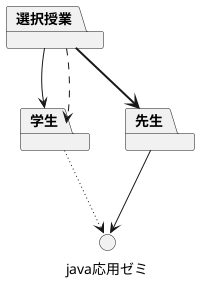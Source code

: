 @startuml 図
package 選択授業
package 学生
package 先生
選択授業 --> 学生
選択授業 -[dashed]-> 学生
選択授業 -[bold]-> 先生
学生 -[dotted]-> java応用ゼミ
先生 -[plain]->java応用ゼミ
@enduml
